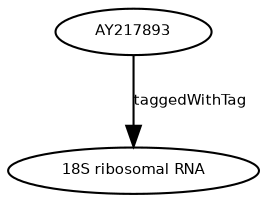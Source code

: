 digraph G {
size="3,3";
node [fontsize=7, fontname="Helvetica"];
edge [fontsize=7, fontname="Helvetica"];
node0 [label="18S ribosomal RNA", width=0.27433100247,height=0.27433100247];
node1 [label="AY217893", width=0.27433100247,height=0.27433100247];
node1 -> node0 [label="taggedWithTag"];
}

